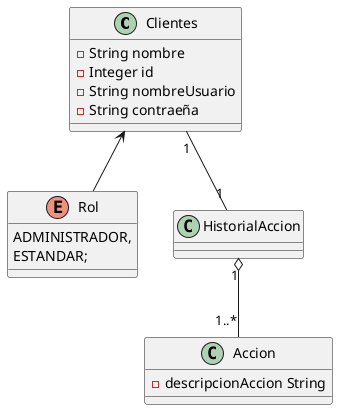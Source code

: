 @startuml siste-de-gestion-de-clientes

class Clientes{
    - String nombre
    - Integer id
    - String nombreUsuario
    - String contraeña
}

enum Rol{
    ADMINISTRADOR,
    ESTANDAR;
}

class Accion {

- descripcionAccion String

}

class HistorialAccion {


}

HistorialAccion "1" o-- "1..*"Accion
Clientes "1" -- "1" HistorialAccion
Clientes  <-- Rol

@enduml